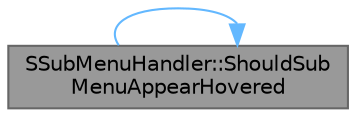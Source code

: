 digraph "SSubMenuHandler::ShouldSubMenuAppearHovered"
{
 // INTERACTIVE_SVG=YES
 // LATEX_PDF_SIZE
  bgcolor="transparent";
  edge [fontname=Helvetica,fontsize=10,labelfontname=Helvetica,labelfontsize=10];
  node [fontname=Helvetica,fontsize=10,shape=box,height=0.2,width=0.4];
  rankdir="LR";
  Node1 [id="Node000001",label="SSubMenuHandler::ShouldSub\lMenuAppearHovered",height=0.2,width=0.4,color="gray40", fillcolor="grey60", style="filled", fontcolor="black",tooltip="Returns whether or the sub-menu entry should appear hovered."];
  Node1 -> Node1 [id="edge1_Node000001_Node000001",color="steelblue1",style="solid",tooltip=" "];
}
